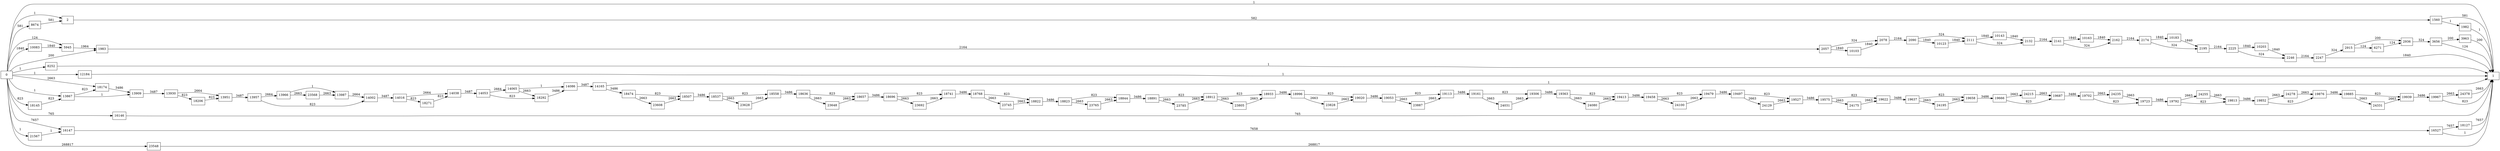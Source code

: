 digraph {
	graph [rankdir=LR]
	node [shape=rectangle]
	2 -> 1560 [label=582]
	1560 -> 1 [label=581]
	1560 -> 1982 [label=1]
	1982 -> 1 [label=1]
	1983 -> 2057 [label=2164]
	2057 -> 2078 [label=324]
	2057 -> 10103 [label=1840]
	2078 -> 2090 [label=2164]
	2090 -> 2111 [label=324]
	2090 -> 10123 [label=1840]
	2111 -> 2132 [label=324]
	2111 -> 10143 [label=1840]
	2132 -> 2141 [label=2164]
	2141 -> 2162 [label=324]
	2141 -> 10163 [label=1840]
	2162 -> 2174 [label=2164]
	2174 -> 2195 [label=324]
	2174 -> 10183 [label=1840]
	2195 -> 2225 [label=2164]
	2225 -> 2246 [label=324]
	2225 -> 10203 [label=1840]
	2246 -> 2247 [label=2164]
	2247 -> 1 [label=1840]
	2247 -> 2915 [label=324]
	2915 -> 2936 [label=200]
	2915 -> 6271 [label=124]
	2936 -> 3656 [label=324]
	3656 -> 1 [label=124]
	3656 -> 3963 [label=200]
	3963 -> 1 [label=200]
	5945 -> 1983 [label=1964]
	6271 -> 2936 [label=124]
	8252 -> 1 [label=1]
	8674 -> 2 [label=581]
	10083 -> 5945 [label=1840]
	10103 -> 2078 [label=1840]
	10123 -> 2111 [label=1840]
	10143 -> 2132 [label=1840]
	10163 -> 2162 [label=1840]
	10183 -> 2195 [label=1840]
	10203 -> 2246 [label=1840]
	12184 -> 1 [label=1]
	13867 -> 13909 [label=1]
	13867 -> 18174 [label=823]
	13909 -> 13930 [label=3487]
	13930 -> 13951 [label=2664]
	13930 -> 18206 [label=823]
	13951 -> 13957 [label=3487]
	13957 -> 13966 [label=2664]
	13957 -> 14002 [label=823]
	13966 -> 13987 [label=1]
	13966 -> 23568 [label=2663]
	13987 -> 14002 [label=2664]
	14002 -> 14016 [label=3487]
	14016 -> 14038 [label=2664]
	14016 -> 18271 [label=823]
	14038 -> 14053 [label=3487]
	14053 -> 14065 [label=2664]
	14053 -> 18292 [label=823]
	14065 -> 14086 [label=1]
	14065 -> 18292 [label=2663]
	14086 -> 14165 [label=3487]
	14165 -> 1 [label=1]
	14165 -> 18474 [label=3486]
	16146 -> 1 [label=765]
	16147 -> 16527 [label=7658]
	16527 -> 1 [label=1]
	16527 -> 18127 [label=7657]
	18127 -> 1 [label=7657]
	18145 -> 13867 [label=823]
	18174 -> 13909 [label=3486]
	18206 -> 13951 [label=823]
	18271 -> 14038 [label=823]
	18292 -> 14086 [label=3486]
	18474 -> 18507 [label=823]
	18474 -> 23608 [label=2663]
	18507 -> 18537 [label=3486]
	18537 -> 18558 [label=823]
	18537 -> 23628 [label=2663]
	18558 -> 18636 [label=3486]
	18636 -> 18657 [label=823]
	18636 -> 23648 [label=2663]
	18657 -> 18696 [label=3486]
	18696 -> 18741 [label=823]
	18696 -> 23692 [label=2663]
	18741 -> 18768 [label=3486]
	18768 -> 18822 [label=823]
	18768 -> 23745 [label=2663]
	18822 -> 18823 [label=3486]
	18823 -> 18844 [label=823]
	18823 -> 23765 [label=2663]
	18844 -> 18891 [label=3486]
	18891 -> 18912 [label=823]
	18891 -> 23785 [label=2663]
	18912 -> 18933 [label=823]
	18912 -> 23805 [label=2663]
	18933 -> 18996 [label=3486]
	18996 -> 19020 [label=823]
	18996 -> 23828 [label=2663]
	19020 -> 19053 [label=3486]
	19053 -> 19113 [label=823]
	19053 -> 23887 [label=2663]
	19113 -> 19161 [label=3486]
	19161 -> 19306 [label=823]
	19161 -> 24031 [label=2663]
	19306 -> 19363 [label=3486]
	19363 -> 19413 [label=823]
	19363 -> 24080 [label=2663]
	19413 -> 19458 [label=3486]
	19458 -> 19479 [label=823]
	19458 -> 24100 [label=2663]
	19479 -> 19497 [label=3486]
	19497 -> 19527 [label=823]
	19497 -> 24129 [label=2663]
	19527 -> 19575 [label=3486]
	19575 -> 19622 [label=823]
	19575 -> 24175 [label=2663]
	19622 -> 19637 [label=3486]
	19637 -> 19658 [label=823]
	19637 -> 24195 [label=2663]
	19658 -> 19666 [label=3486]
	19666 -> 19687 [label=823]
	19666 -> 24215 [label=2663]
	19687 -> 19702 [label=3486]
	19702 -> 19723 [label=823]
	19702 -> 24235 [label=2663]
	19723 -> 19792 [label=3486]
	19792 -> 19813 [label=823]
	19792 -> 24255 [label=2663]
	19813 -> 19852 [label=3486]
	19852 -> 19876 [label=823]
	19852 -> 24278 [label=2663]
	19876 -> 19885 [label=3486]
	19885 -> 19939 [label=823]
	19885 -> 24331 [label=2663]
	19939 -> 19967 [label=3486]
	19967 -> 1 [label=823]
	19967 -> 24378 [label=2663]
	21567 -> 16147 [label=1]
	23548 -> 1 [label=268817]
	23568 -> 13987 [label=2663]
	23608 -> 18507 [label=2663]
	23628 -> 18558 [label=2663]
	23648 -> 18657 [label=2663]
	23692 -> 18741 [label=2663]
	23745 -> 18822 [label=2663]
	23765 -> 18844 [label=2663]
	23785 -> 18912 [label=2663]
	23805 -> 18933 [label=2663]
	23828 -> 19020 [label=2663]
	23887 -> 19113 [label=2663]
	24031 -> 19306 [label=2663]
	24080 -> 19413 [label=2663]
	24100 -> 19479 [label=2663]
	24129 -> 19527 [label=2663]
	24175 -> 19622 [label=2663]
	24195 -> 19658 [label=2663]
	24215 -> 19687 [label=2663]
	24235 -> 19723 [label=2663]
	24255 -> 19813 [label=2663]
	24278 -> 19876 [label=2663]
	24331 -> 19939 [label=2663]
	24378 -> 1 [label=2663]
	0 -> 2 [label=1]
	0 -> 1983 [label=200]
	0 -> 5945 [label=124]
	0 -> 16147 [label=7657]
	0 -> 18174 [label=2663]
	0 -> 1 [label=1]
	0 -> 8252 [label=1]
	0 -> 8674 [label=581]
	0 -> 10083 [label=1840]
	0 -> 12184 [label=1]
	0 -> 13867 [label=1]
	0 -> 16146 [label=765]
	0 -> 18145 [label=823]
	0 -> 21567 [label=1]
	0 -> 23548 [label=268817]
}

